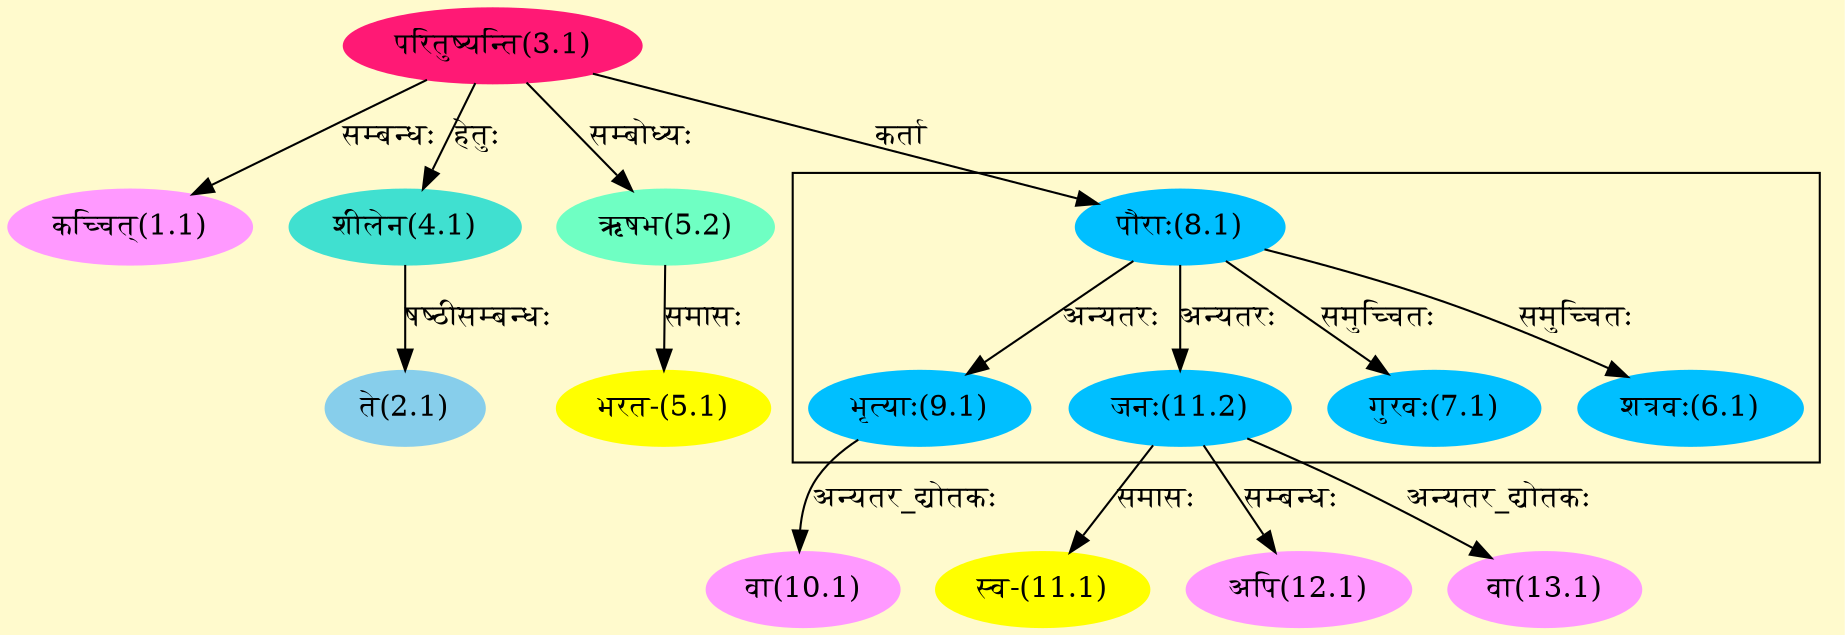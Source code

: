 digraph G{
rankdir=BT;
 compound=true;
 bgcolor="lemonchiffon1";

subgraph cluster_1{
Node6_1 [style=filled, color="#00BFFF" label = "शत्रवः(6.1)"]
Node8_1 [style=filled, color="#00BFFF" label = "पौराः(8.1)"]
Node7_1 [style=filled, color="#00BFFF" label = "गुरवः(7.1)"]
Node9_1 [style=filled, color="#00BFFF" label = "भृत्याः(9.1)"]
Node11_2 [style=filled, color="#00BFFF" label = "जनः(11.2)"]

}
Node1_1 [style=filled, color="#FF99FF" label = "कच्चित्(1.1)"]
Node3_1 [style=filled, color="#FF1975" label = "परितुष्यन्ति(3.1)"]
Node2_1 [style=filled, color="#87CEEB" label = "ते(2.1)"]
Node4_1 [style=filled, color="#40E0D0" label = "शीलेन(4.1)"]
Node5_1 [style=filled, color="#FFFF00" label = "भरत-(5.1)"]
Node5_2 [style=filled, color="#6FFFC3" label = "ऋषभ(5.2)"]
Node8_1 [style=filled, color="#00BFFF" label = "पौराः(8.1)"]
Node10_1 [style=filled, color="#FF99FF" label = "वा(10.1)"]
Node9_1 [style=filled, color="#00BFFF" label = "भृत्याः(9.1)"]
Node11_1 [style=filled, color="#FFFF00" label = "स्व-(11.1)"]
Node11_2 [style=filled, color="#00BFFF" label = "जनः(11.2)"]
Node12_1 [style=filled, color="#FF99FF" label = "अपि(12.1)"]
Node13_1 [style=filled, color="#FF99FF" label = "वा(13.1)"]
/* Start of Relations section */

Node1_1 -> Node3_1 [  label="सम्बन्धः"  dir="back" ]
Node2_1 -> Node4_1 [  label="षष्ठीसम्बन्धः"  dir="back" ]
Node4_1 -> Node3_1 [  label="हेतुः"  dir="back" ]
Node5_1 -> Node5_2 [  label="समासः"  dir="back" ]
Node5_2 -> Node3_1 [  label="सम्बोध्यः"  dir="back" ]
Node6_1 -> Node8_1 [  label="समुच्चितः"  dir="back" ]
Node7_1 -> Node8_1 [  label="समुच्चितः"  dir="back" ]
Node8_1 -> Node3_1 [  label="कर्ता"  dir="back" ]
Node9_1 -> Node8_1 [  label="अन्यतरः"  dir="back" ]
Node10_1 -> Node9_1 [  label="अन्यतर_द्योतकः"  dir="back" ]
Node11_1 -> Node11_2 [  label="समासः"  dir="back" ]
Node11_2 -> Node8_1 [  label="अन्यतरः"  dir="back" ]
Node12_1 -> Node11_2 [  label="सम्बन्धः"  dir="back" ]
Node13_1 -> Node11_2 [  label="अन्यतर_द्योतकः"  dir="back" ]
}
